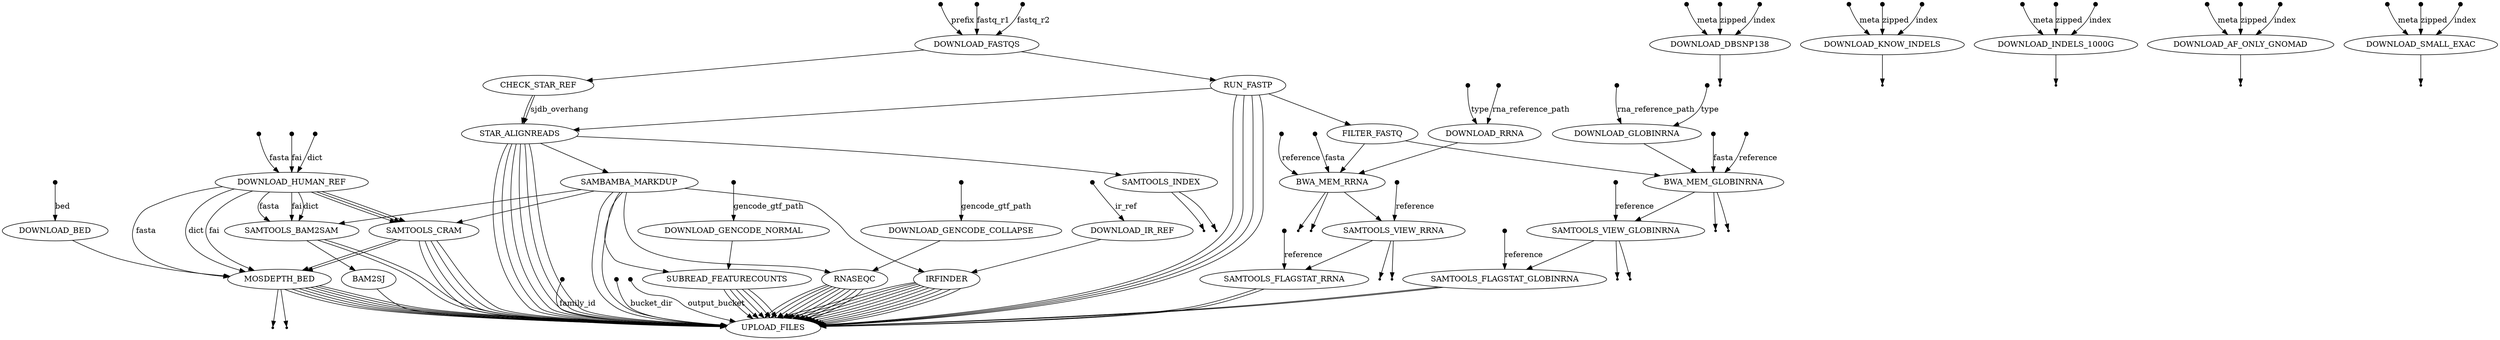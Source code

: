 digraph "pipeline_dag" {
rankdir=TB;
v0 [shape=point,label="",fixedsize=true,width=0.1];
v2 [label="DOWNLOAD_RRNA"];
v0 -> v2 [label="rna_reference_path"];

v1 [shape=point,label="",fixedsize=true,width=0.1];
v2 [label="DOWNLOAD_RRNA"];
v1 -> v2 [label="type"];

v2 [label="DOWNLOAD_RRNA"];
v45 [label="BWA_MEM_RRNA"];
v2 -> v45;

v3 [shape=point,label="",fixedsize=true,width=0.1];
v5 [label="DOWNLOAD_GLOBINRNA"];
v3 -> v5 [label="rna_reference_path"];

v4 [shape=point,label="",fixedsize=true,width=0.1];
v5 [label="DOWNLOAD_GLOBINRNA"];
v4 -> v5 [label="type"];

v5 [label="DOWNLOAD_GLOBINRNA"];
v50 [label="BWA_MEM_GLOBINRNA"];
v5 -> v50;

v6 [shape=point,label="",fixedsize=true,width=0.1];
v9 [label="DOWNLOAD_HUMAN_REF"];
v6 -> v9 [label="fasta"];

v7 [shape=point,label="",fixedsize=true,width=0.1];
v9 [label="DOWNLOAD_HUMAN_REF"];
v7 -> v9 [label="fai"];

v8 [shape=point,label="",fixedsize=true,width=0.1];
v9 [label="DOWNLOAD_HUMAN_REF"];
v8 -> v9 [label="dict"];

v9 [label="DOWNLOAD_HUMAN_REF"];
v77 [label="SAMTOOLS_CRAM"];
v9 -> v77;

v9 [label="DOWNLOAD_HUMAN_REF"];
v77 [label="SAMTOOLS_CRAM"];
v9 -> v77;

v9 [label="DOWNLOAD_HUMAN_REF"];
v77 [label="SAMTOOLS_CRAM"];
v9 -> v77;

v10 [shape=point,label="",fixedsize=true,width=0.1];
v11 [label="DOWNLOAD_BED"];
v10 -> v11 [label="bed"];

v11 [label="DOWNLOAD_BED"];
v81 [label="MOSDEPTH_BED"];
v11 -> v81;

v12 [shape=point,label="",fixedsize=true,width=0.1];
v15 [label="DOWNLOAD_DBSNP138"];
v12 -> v15 [label="meta"];

v13 [shape=point,label="",fixedsize=true,width=0.1];
v15 [label="DOWNLOAD_DBSNP138"];
v13 -> v15 [label="zipped"];

v14 [shape=point,label="",fixedsize=true,width=0.1];
v15 [label="DOWNLOAD_DBSNP138"];
v14 -> v15 [label="index"];

v15 [label="DOWNLOAD_DBSNP138"];
v16 [shape=point];
v15 -> v16;

v17 [shape=point,label="",fixedsize=true,width=0.1];
v20 [label="DOWNLOAD_KNOW_INDELS"];
v17 -> v20 [label="meta"];

v18 [shape=point,label="",fixedsize=true,width=0.1];
v20 [label="DOWNLOAD_KNOW_INDELS"];
v18 -> v20 [label="zipped"];

v19 [shape=point,label="",fixedsize=true,width=0.1];
v20 [label="DOWNLOAD_KNOW_INDELS"];
v19 -> v20 [label="index"];

v20 [label="DOWNLOAD_KNOW_INDELS"];
v21 [shape=point];
v20 -> v21;

v22 [shape=point,label="",fixedsize=true,width=0.1];
v25 [label="DOWNLOAD_INDELS_1000G"];
v22 -> v25 [label="meta"];

v23 [shape=point,label="",fixedsize=true,width=0.1];
v25 [label="DOWNLOAD_INDELS_1000G"];
v23 -> v25 [label="zipped"];

v24 [shape=point,label="",fixedsize=true,width=0.1];
v25 [label="DOWNLOAD_INDELS_1000G"];
v24 -> v25 [label="index"];

v25 [label="DOWNLOAD_INDELS_1000G"];
v26 [shape=point];
v25 -> v26;

v27 [shape=point,label="",fixedsize=true,width=0.1];
v30 [label="DOWNLOAD_AF_ONLY_GNOMAD"];
v27 -> v30 [label="meta"];

v28 [shape=point,label="",fixedsize=true,width=0.1];
v30 [label="DOWNLOAD_AF_ONLY_GNOMAD"];
v28 -> v30 [label="zipped"];

v29 [shape=point,label="",fixedsize=true,width=0.1];
v30 [label="DOWNLOAD_AF_ONLY_GNOMAD"];
v29 -> v30 [label="index"];

v30 [label="DOWNLOAD_AF_ONLY_GNOMAD"];
v31 [shape=point];
v30 -> v31;

v32 [shape=point,label="",fixedsize=true,width=0.1];
v35 [label="DOWNLOAD_SMALL_EXAC"];
v32 -> v35 [label="meta"];

v33 [shape=point,label="",fixedsize=true,width=0.1];
v35 [label="DOWNLOAD_SMALL_EXAC"];
v33 -> v35 [label="zipped"];

v34 [shape=point,label="",fixedsize=true,width=0.1];
v35 [label="DOWNLOAD_SMALL_EXAC"];
v34 -> v35 [label="index"];

v35 [label="DOWNLOAD_SMALL_EXAC"];
v36 [shape=point];
v35 -> v36;

v37 [shape=point,label="",fixedsize=true,width=0.1];
v40 [label="DOWNLOAD_FASTQS"];
v37 -> v40 [label="prefix"];

v38 [shape=point,label="",fixedsize=true,width=0.1];
v40 [label="DOWNLOAD_FASTQS"];
v38 -> v40 [label="fastq_r1"];

v39 [shape=point,label="",fixedsize=true,width=0.1];
v40 [label="DOWNLOAD_FASTQS"];
v39 -> v40 [label="fastq_r2"];

v40 [label="DOWNLOAD_FASTQS"];
v41 [label="RUN_FASTP"];
v40 -> v41;

v41 [label="RUN_FASTP"];
v42 [label="FILTER_FASTQ"];
v41 -> v42;

v41 [label="RUN_FASTP"];
v89 [label="UPLOAD_FILES"];
v41 -> v89;

v41 [label="RUN_FASTP"];
v89 [label="UPLOAD_FILES"];
v41 -> v89;

v41 [label="RUN_FASTP"];
v89 [label="UPLOAD_FILES"];
v41 -> v89;

v41 [label="RUN_FASTP"];
v89 [label="UPLOAD_FILES"];
v41 -> v89;

v42 [label="FILTER_FASTQ"];
v45 [label="BWA_MEM_RRNA"];
v42 -> v45;

v43 [shape=point,label="",fixedsize=true,width=0.1];
v45 [label="BWA_MEM_RRNA"];
v43 -> v45 [label="fasta"];

v44 [shape=point,label="",fixedsize=true,width=0.1];
v45 [label="BWA_MEM_RRNA"];
v44 -> v45 [label="reference"];

v45 [label="BWA_MEM_RRNA"];
v54 [label="SAMTOOLS_VIEW_RRNA"];
v45 -> v54;

v45 [label="BWA_MEM_RRNA"];
v47 [shape=point];
v45 -> v47;

v45 [label="BWA_MEM_RRNA"];
v46 [shape=point];
v45 -> v46;

v42 [label="FILTER_FASTQ"];
v50 [label="BWA_MEM_GLOBINRNA"];
v42 -> v50;

v48 [shape=point,label="",fixedsize=true,width=0.1];
v50 [label="BWA_MEM_GLOBINRNA"];
v48 -> v50 [label="fasta"];

v49 [shape=point,label="",fixedsize=true,width=0.1];
v50 [label="BWA_MEM_GLOBINRNA"];
v49 -> v50 [label="reference"];

v50 [label="BWA_MEM_GLOBINRNA"];
v58 [label="SAMTOOLS_VIEW_GLOBINRNA"];
v50 -> v58;

v50 [label="BWA_MEM_GLOBINRNA"];
v52 [shape=point];
v50 -> v52;

v50 [label="BWA_MEM_GLOBINRNA"];
v51 [shape=point];
v50 -> v51;

v53 [shape=point,label="",fixedsize=true,width=0.1];
v54 [label="SAMTOOLS_VIEW_RRNA"];
v53 -> v54 [label="reference"];

v54 [label="SAMTOOLS_VIEW_RRNA"];
v62 [label="SAMTOOLS_FLAGSTAT_RRNA"];
v54 -> v62;

v54 [label="SAMTOOLS_VIEW_RRNA"];
v56 [shape=point];
v54 -> v56;

v54 [label="SAMTOOLS_VIEW_RRNA"];
v55 [shape=point];
v54 -> v55;

v57 [shape=point,label="",fixedsize=true,width=0.1];
v58 [label="SAMTOOLS_VIEW_GLOBINRNA"];
v57 -> v58 [label="reference"];

v58 [label="SAMTOOLS_VIEW_GLOBINRNA"];
v64 [label="SAMTOOLS_FLAGSTAT_GLOBINRNA"];
v58 -> v64;

v58 [label="SAMTOOLS_VIEW_GLOBINRNA"];
v60 [shape=point];
v58 -> v60;

v58 [label="SAMTOOLS_VIEW_GLOBINRNA"];
v59 [shape=point];
v58 -> v59;

v61 [shape=point,label="",fixedsize=true,width=0.1];
v62 [label="SAMTOOLS_FLAGSTAT_RRNA"];
v61 -> v62 [label="reference"];

v62 [label="SAMTOOLS_FLAGSTAT_RRNA"];
v89 [label="UPLOAD_FILES"];
v62 -> v89;

v62 [label="SAMTOOLS_FLAGSTAT_RRNA"];
v89 [label="UPLOAD_FILES"];
v62 -> v89;

v63 [shape=point,label="",fixedsize=true,width=0.1];
v64 [label="SAMTOOLS_FLAGSTAT_GLOBINRNA"];
v63 -> v64 [label="reference"];

v64 [label="SAMTOOLS_FLAGSTAT_GLOBINRNA"];
v89 [label="UPLOAD_FILES"];
v64 -> v89;

v64 [label="SAMTOOLS_FLAGSTAT_GLOBINRNA"];
v89 [label="UPLOAD_FILES"];
v64 -> v89;

v40 [label="DOWNLOAD_FASTQS"];
v65 [label="CHECK_STAR_REF"];
v40 -> v65;

v65 [label="CHECK_STAR_REF"];
v66 [label="STAR_ALIGNREADS"];
v65 -> v66;

v65 [label="CHECK_STAR_REF"];
v66 [label="STAR_ALIGNREADS"];
v65 -> v66 [label="sjdb_overhang"];

v41 [label="RUN_FASTP"];
v66 [label="STAR_ALIGNREADS"];
v41 -> v66;

v66 [label="STAR_ALIGNREADS"];
v89 [label="UPLOAD_FILES"];
v66 -> v89;

v66 [label="STAR_ALIGNREADS"];
v89 [label="UPLOAD_FILES"];
v66 -> v89;

v66 [label="STAR_ALIGNREADS"];
v89 [label="UPLOAD_FILES"];
v66 -> v89;

v66 [label="STAR_ALIGNREADS"];
v89 [label="UPLOAD_FILES"];
v66 -> v89;

v66 [label="STAR_ALIGNREADS"];
v67 [label="SAMTOOLS_INDEX"];
v66 -> v67;

v66 [label="STAR_ALIGNREADS"];
v89 [label="UPLOAD_FILES"];
v66 -> v89;

v66 [label="STAR_ALIGNREADS"];
v89 [label="UPLOAD_FILES"];
v66 -> v89;

v67 [label="SAMTOOLS_INDEX"];
v69 [shape=point];
v67 -> v69;

v67 [label="SAMTOOLS_INDEX"];
v68 [shape=point];
v67 -> v68;

v66 [label="STAR_ALIGNREADS"];
v70 [label="SAMBAMBA_MARKDUP"];
v66 -> v70;

v70 [label="SAMBAMBA_MARKDUP"];
v73 [label="SUBREAD_FEATURECOUNTS"];
v70 -> v73;

v70 [label="SAMBAMBA_MARKDUP"];
v89 [label="UPLOAD_FILES"];
v70 -> v89;

v70 [label="SAMBAMBA_MARKDUP"];
v89 [label="UPLOAD_FILES"];
v70 -> v89;

v71 [shape=point,label="",fixedsize=true,width=0.1];
v72 [label="DOWNLOAD_GENCODE_NORMAL"];
v71 -> v72 [label="gencode_gtf_path"];

v72 [label="DOWNLOAD_GENCODE_NORMAL"];
v73 [label="SUBREAD_FEATURECOUNTS"];
v72 -> v73;

v73 [label="SUBREAD_FEATURECOUNTS"];
v89 [label="UPLOAD_FILES"];
v73 -> v89;

v73 [label="SUBREAD_FEATURECOUNTS"];
v89 [label="UPLOAD_FILES"];
v73 -> v89;

v73 [label="SUBREAD_FEATURECOUNTS"];
v89 [label="UPLOAD_FILES"];
v73 -> v89;

v73 [label="SUBREAD_FEATURECOUNTS"];
v89 [label="UPLOAD_FILES"];
v73 -> v89;

v73 [label="SUBREAD_FEATURECOUNTS"];
v89 [label="UPLOAD_FILES"];
v73 -> v89;

v74 [shape=point,label="",fixedsize=true,width=0.1];
v75 [label="DOWNLOAD_GENCODE_COLLAPSE"];
v74 -> v75 [label="gencode_gtf_path"];

v75 [label="DOWNLOAD_GENCODE_COLLAPSE"];
v76 [label="RNASEQC"];
v75 -> v76;

v70 [label="SAMBAMBA_MARKDUP"];
v76 [label="RNASEQC"];
v70 -> v76;

v76 [label="RNASEQC"];
v89 [label="UPLOAD_FILES"];
v76 -> v89;

v76 [label="RNASEQC"];
v89 [label="UPLOAD_FILES"];
v76 -> v89;

v76 [label="RNASEQC"];
v89 [label="UPLOAD_FILES"];
v76 -> v89;

v76 [label="RNASEQC"];
v89 [label="UPLOAD_FILES"];
v76 -> v89;

v76 [label="RNASEQC"];
v89 [label="UPLOAD_FILES"];
v76 -> v89;

v76 [label="RNASEQC"];
v89 [label="UPLOAD_FILES"];
v76 -> v89;

v76 [label="RNASEQC"];
v89 [label="UPLOAD_FILES"];
v76 -> v89;

v76 [label="RNASEQC"];
v89 [label="UPLOAD_FILES"];
v76 -> v89;

v76 [label="RNASEQC"];
v89 [label="UPLOAD_FILES"];
v76 -> v89;

v70 [label="SAMBAMBA_MARKDUP"];
v77 [label="SAMTOOLS_CRAM"];
v70 -> v77;

v77 [label="SAMTOOLS_CRAM"];
v81 [label="MOSDEPTH_BED"];
v77 -> v81;

v77 [label="SAMTOOLS_CRAM"];
v81 [label="MOSDEPTH_BED"];
v77 -> v81;

v77 [label="SAMTOOLS_CRAM"];
v89 [label="UPLOAD_FILES"];
v77 -> v89;

v77 [label="SAMTOOLS_CRAM"];
v89 [label="UPLOAD_FILES"];
v77 -> v89;

v78 [shape=point,label="",fixedsize=true,width=0.1];
v79 [label="DOWNLOAD_IR_REF"];
v78 -> v79 [label="ir_ref"];

v79 [label="DOWNLOAD_IR_REF"];
v80 [label="IRFINDER"];
v79 -> v80;

v70 [label="SAMBAMBA_MARKDUP"];
v80 [label="IRFINDER"];
v70 -> v80;

v80 [label="IRFINDER"];
v89 [label="UPLOAD_FILES"];
v80 -> v89;

v80 [label="IRFINDER"];
v89 [label="UPLOAD_FILES"];
v80 -> v89;

v80 [label="IRFINDER"];
v89 [label="UPLOAD_FILES"];
v80 -> v89;

v80 [label="IRFINDER"];
v89 [label="UPLOAD_FILES"];
v80 -> v89;

v80 [label="IRFINDER"];
v89 [label="UPLOAD_FILES"];
v80 -> v89;

v80 [label="IRFINDER"];
v89 [label="UPLOAD_FILES"];
v80 -> v89;

v80 [label="IRFINDER"];
v89 [label="UPLOAD_FILES"];
v80 -> v89;

v80 [label="IRFINDER"];
v89 [label="UPLOAD_FILES"];
v80 -> v89;

v80 [label="IRFINDER"];
v89 [label="UPLOAD_FILES"];
v80 -> v89;

v80 [label="IRFINDER"];
v89 [label="UPLOAD_FILES"];
v80 -> v89;

v9 [label="DOWNLOAD_HUMAN_REF"];
v81 [label="MOSDEPTH_BED"];
v9 -> v81 [label="fasta"];

v9 [label="DOWNLOAD_HUMAN_REF"];
v81 [label="MOSDEPTH_BED"];
v9 -> v81 [label="fai"];

v9 [label="DOWNLOAD_HUMAN_REF"];
v81 [label="MOSDEPTH_BED"];
v9 -> v81 [label="dict"];

v81 [label="MOSDEPTH_BED"];
v89 [label="UPLOAD_FILES"];
v81 -> v89;

v81 [label="MOSDEPTH_BED"];
v89 [label="UPLOAD_FILES"];
v81 -> v89;

v81 [label="MOSDEPTH_BED"];
v89 [label="UPLOAD_FILES"];
v81 -> v89;

v81 [label="MOSDEPTH_BED"];
v89 [label="UPLOAD_FILES"];
v81 -> v89;

v81 [label="MOSDEPTH_BED"];
v89 [label="UPLOAD_FILES"];
v81 -> v89;

v81 [label="MOSDEPTH_BED"];
v89 [label="UPLOAD_FILES"];
v81 -> v89;

v81 [label="MOSDEPTH_BED"];
v89 [label="UPLOAD_FILES"];
v81 -> v89;

v81 [label="MOSDEPTH_BED"];
v83 [shape=point];
v81 -> v83;

v81 [label="MOSDEPTH_BED"];
v82 [shape=point];
v81 -> v82;

v9 [label="DOWNLOAD_HUMAN_REF"];
v84 [label="SAMTOOLS_BAM2SAM"];
v9 -> v84 [label="fasta"];

v9 [label="DOWNLOAD_HUMAN_REF"];
v84 [label="SAMTOOLS_BAM2SAM"];
v9 -> v84 [label="fai"];

v9 [label="DOWNLOAD_HUMAN_REF"];
v84 [label="SAMTOOLS_BAM2SAM"];
v9 -> v84 [label="dict"];

v70 [label="SAMBAMBA_MARKDUP"];
v84 [label="SAMTOOLS_BAM2SAM"];
v70 -> v84;

v84 [label="SAMTOOLS_BAM2SAM"];
v85 [label="BAM2SJ"];
v84 -> v85;

v84 [label="SAMTOOLS_BAM2SAM"];
v89 [label="UPLOAD_FILES"];
v84 -> v89;

v84 [label="SAMTOOLS_BAM2SAM"];
v89 [label="UPLOAD_FILES"];
v84 -> v89;

v85 [label="BAM2SJ"];
v89 [label="UPLOAD_FILES"];
v85 -> v89;

v86 [shape=point,label="",fixedsize=true,width=0.1];
v89 [label="UPLOAD_FILES"];
v86 -> v89 [label="family_id"];

v87 [shape=point,label="",fixedsize=true,width=0.1];
v89 [label="UPLOAD_FILES"];
v87 -> v89 [label="bucket_dir"];

v88 [shape=point,label="",fixedsize=true,width=0.1];
v89 [label="UPLOAD_FILES"];
v88 -> v89 [label="output_bucket"];

v77 [label="SAMTOOLS_CRAM"];
v89 [label="UPLOAD_FILES"];
v77 -> v89;

v77 [label="SAMTOOLS_CRAM"];
v89 [label="UPLOAD_FILES"];
v77 -> v89;

}
